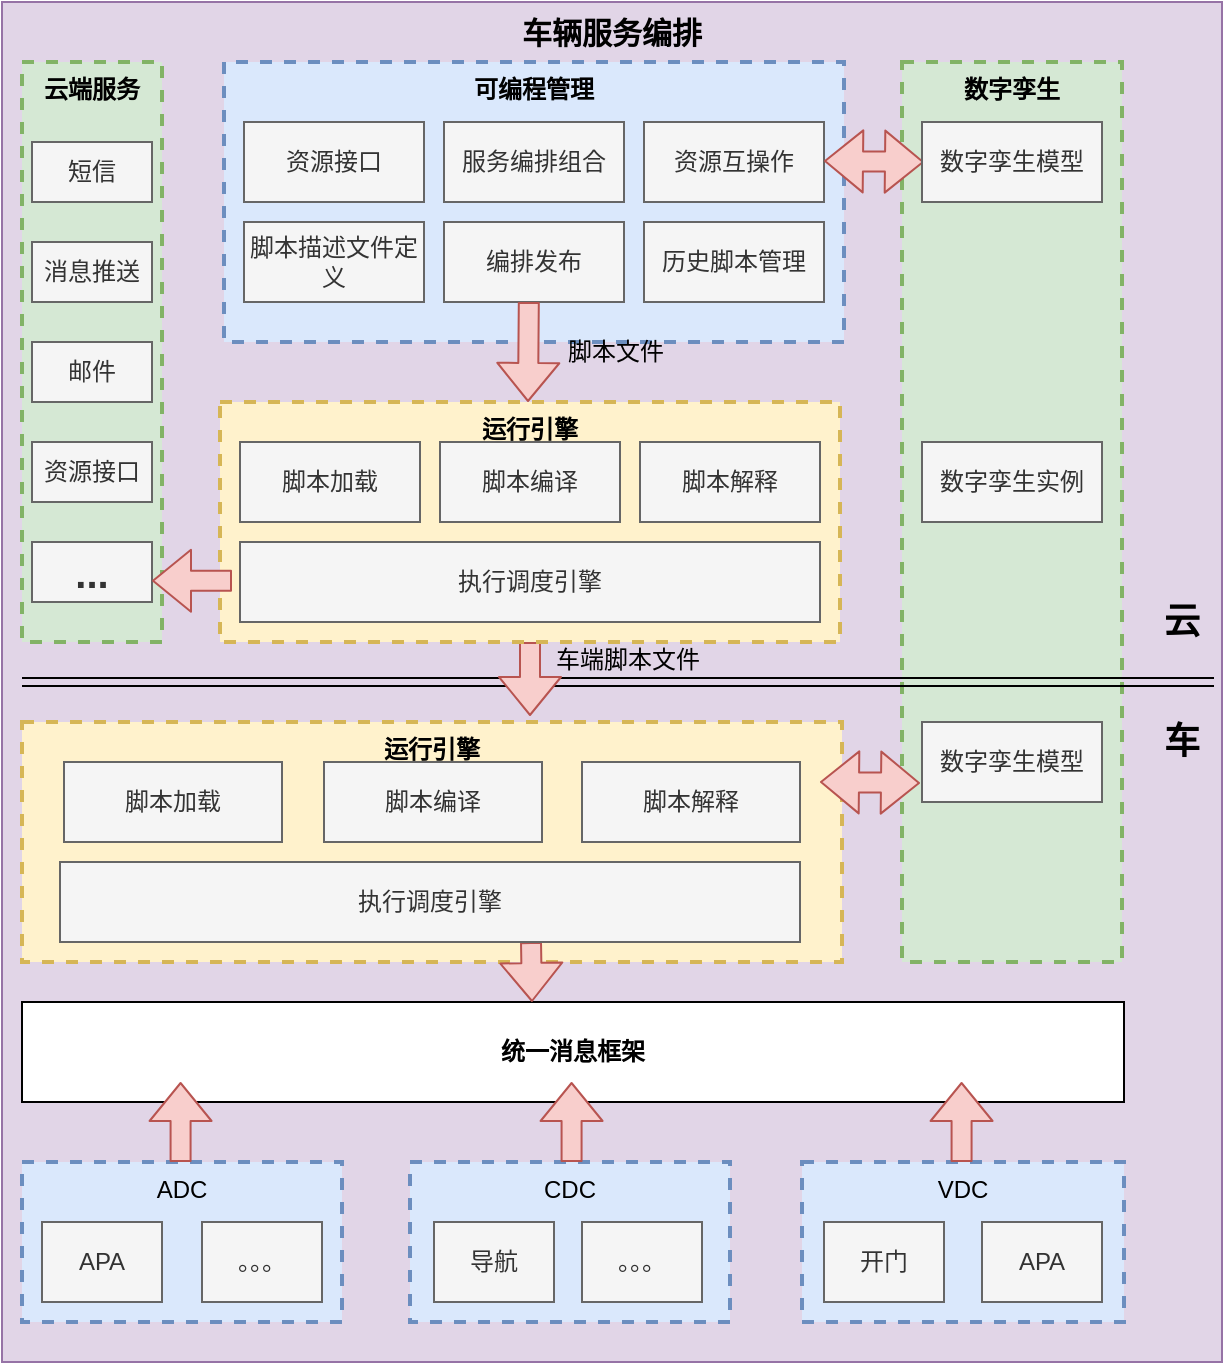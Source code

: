 <mxfile version="14.5.10" type="github" pages="3">
  <diagram id="dWF1RltU0FPNa0JGIlGJ" name="Page-1">
    <mxGraphModel dx="868" dy="450" grid="1" gridSize="10" guides="1" tooltips="1" connect="1" arrows="1" fold="1" page="1" pageScale="1" pageWidth="827" pageHeight="1169" math="0" shadow="0">
      <root>
        <mxCell id="0" />
        <mxCell id="1" parent="0" />
        <mxCell id="rUF3icINlRobSh4Pn1Ff-1" value="&lt;b&gt;&lt;font style=&quot;font-size: 15px&quot;&gt;车辆服务编排&lt;/font&gt;&lt;/b&gt;" style="rounded=0;whiteSpace=wrap;html=1;fillColor=#e1d5e7;strokeColor=#9673a6;verticalAlign=top;" parent="1" vertex="1">
          <mxGeometry x="130" y="260" width="610" height="680" as="geometry" />
        </mxCell>
        <mxCell id="rUF3icINlRobSh4Pn1Ff-2" value="&lt;b&gt;可编程管理&lt;/b&gt;" style="rounded=0;whiteSpace=wrap;html=1;fillColor=#dae8fc;strokeColor=#6c8ebf;horizontal=1;direction=west;verticalAlign=top;dashed=1;perimeterSpacing=0;strokeWidth=2;" parent="1" vertex="1">
          <mxGeometry x="241" y="290" width="310" height="140" as="geometry" />
        </mxCell>
        <mxCell id="rUF3icINlRobSh4Pn1Ff-3" value="资源接口" style="rounded=0;whiteSpace=wrap;html=1;fillColor=#f5f5f5;strokeColor=#666666;fontColor=#333333;" parent="1" vertex="1">
          <mxGeometry x="251" y="320" width="90" height="40" as="geometry" />
        </mxCell>
        <mxCell id="rUF3icINlRobSh4Pn1Ff-4" value="服务编排组合" style="rounded=0;whiteSpace=wrap;html=1;fillColor=#f5f5f5;strokeColor=#666666;fontColor=#333333;" parent="1" vertex="1">
          <mxGeometry x="351" y="320" width="90" height="40" as="geometry" />
        </mxCell>
        <mxCell id="rUF3icINlRobSh4Pn1Ff-5" value="资源互操作" style="rounded=0;whiteSpace=wrap;html=1;fillColor=#f5f5f5;strokeColor=#666666;fontColor=#333333;" parent="1" vertex="1">
          <mxGeometry x="451" y="320" width="90" height="40" as="geometry" />
        </mxCell>
        <mxCell id="rUF3icINlRobSh4Pn1Ff-6" value="脚本描述文件定义" style="rounded=0;whiteSpace=wrap;html=1;fillColor=#f5f5f5;strokeColor=#666666;fontColor=#333333;" parent="1" vertex="1">
          <mxGeometry x="251" y="370" width="90" height="40" as="geometry" />
        </mxCell>
        <mxCell id="rUF3icINlRobSh4Pn1Ff-7" value="编排发布" style="rounded=0;whiteSpace=wrap;html=1;fillColor=#f5f5f5;strokeColor=#666666;fontColor=#333333;" parent="1" vertex="1">
          <mxGeometry x="351" y="370" width="90" height="40" as="geometry" />
        </mxCell>
        <mxCell id="rUF3icINlRobSh4Pn1Ff-8" value="历史脚本管理" style="rounded=0;whiteSpace=wrap;html=1;fillColor=#f5f5f5;strokeColor=#666666;fontColor=#333333;" parent="1" vertex="1">
          <mxGeometry x="451" y="370" width="90" height="40" as="geometry" />
        </mxCell>
        <mxCell id="rUF3icINlRobSh4Pn1Ff-9" value="&lt;b&gt;数字孪生&lt;/b&gt;" style="rounded=0;whiteSpace=wrap;html=1;fillColor=#d5e8d4;strokeColor=#82b366;verticalAlign=top;dashed=1;strokeWidth=2;" parent="1" vertex="1">
          <mxGeometry x="580" y="290" width="110" height="450" as="geometry" />
        </mxCell>
        <mxCell id="rUF3icINlRobSh4Pn1Ff-10" value="" style="shape=flexArrow;endArrow=classic;startArrow=classic;html=1;fillColor=#f8cecc;strokeColor=#b85450;" parent="1" edge="1">
          <mxGeometry width="50" height="50" relative="1" as="geometry">
            <mxPoint x="541" y="339.5" as="sourcePoint" />
            <mxPoint x="591" y="340" as="targetPoint" />
          </mxGeometry>
        </mxCell>
        <mxCell id="rUF3icINlRobSh4Pn1Ff-11" value="数字孪生模型" style="rounded=0;whiteSpace=wrap;html=1;fillColor=#f5f5f5;strokeColor=#666666;fontColor=#333333;" parent="1" vertex="1">
          <mxGeometry x="590" y="320" width="90" height="40" as="geometry" />
        </mxCell>
        <mxCell id="rUF3icINlRobSh4Pn1Ff-12" value="" style="shape=link;html=1;" parent="1" edge="1">
          <mxGeometry width="100" relative="1" as="geometry">
            <mxPoint x="140" y="600" as="sourcePoint" />
            <mxPoint x="736" y="600" as="targetPoint" />
          </mxGeometry>
        </mxCell>
        <mxCell id="rUF3icINlRobSh4Pn1Ff-13" value="&lt;b&gt;&lt;font style=&quot;font-size: 18px&quot;&gt;云&lt;/font&gt;&lt;/b&gt;" style="text;html=1;strokeColor=none;fillColor=none;align=center;verticalAlign=middle;whiteSpace=wrap;rounded=0;" parent="1" vertex="1">
          <mxGeometry x="700" y="560" width="40" height="20" as="geometry" />
        </mxCell>
        <mxCell id="rUF3icINlRobSh4Pn1Ff-14" value="&lt;b&gt;&lt;font style=&quot;font-size: 18px&quot;&gt;车&lt;/font&gt;&lt;/b&gt;" style="text;html=1;strokeColor=none;fillColor=none;align=center;verticalAlign=middle;whiteSpace=wrap;rounded=0;" parent="1" vertex="1">
          <mxGeometry x="700" y="620" width="40" height="20" as="geometry" />
        </mxCell>
        <mxCell id="rUF3icINlRobSh4Pn1Ff-15" value="数字孪生模型" style="rounded=0;whiteSpace=wrap;html=1;fillColor=#f5f5f5;strokeColor=#666666;fontColor=#333333;" parent="1" vertex="1">
          <mxGeometry x="590" y="620" width="90" height="40" as="geometry" />
        </mxCell>
        <mxCell id="rUF3icINlRobSh4Pn1Ff-16" value="&lt;b&gt;运行引擎&lt;/b&gt;" style="rounded=0;whiteSpace=wrap;html=1;fillColor=#fff2cc;strokeColor=#d6b656;verticalAlign=top;dashed=1;strokeWidth=2;" parent="1" vertex="1">
          <mxGeometry x="140" y="620" width="410" height="120" as="geometry" />
        </mxCell>
        <mxCell id="rUF3icINlRobSh4Pn1Ff-17" value="&lt;b&gt;统一消息框架&lt;/b&gt;" style="rounded=0;whiteSpace=wrap;html=1;" parent="1" vertex="1">
          <mxGeometry x="140" y="760" width="551" height="50" as="geometry" />
        </mxCell>
        <mxCell id="rUF3icINlRobSh4Pn1Ff-18" value="" style="shape=flexArrow;endArrow=classic;html=1;fillColor=#f8cecc;strokeColor=#b85450;exitX=0.5;exitY=1;exitDx=0;exitDy=0;exitPerimeter=0;" parent="1" source="rUF3icINlRobSh4Pn1Ff-23" edge="1">
          <mxGeometry width="50" height="50" relative="1" as="geometry">
            <mxPoint x="393.5" y="557" as="sourcePoint" />
            <mxPoint x="394" y="617" as="targetPoint" />
          </mxGeometry>
        </mxCell>
        <mxCell id="rUF3icINlRobSh4Pn1Ff-19" value="脚本文件" style="text;html=1;strokeColor=none;fillColor=none;align=center;verticalAlign=middle;whiteSpace=wrap;rounded=0;" parent="1" vertex="1">
          <mxGeometry x="400" y="549" width="56" height="20" as="geometry" />
        </mxCell>
        <mxCell id="rUF3icINlRobSh4Pn1Ff-20" value="" style="shape=flexArrow;endArrow=classic;html=1;fillColor=#f8cecc;strokeColor=#b85450;" parent="1" edge="1">
          <mxGeometry width="50" height="50" relative="1" as="geometry">
            <mxPoint x="394.5" y="730" as="sourcePoint" />
            <mxPoint x="395" y="760" as="targetPoint" />
          </mxGeometry>
        </mxCell>
        <mxCell id="rUF3icINlRobSh4Pn1Ff-21" value="脚本加载&lt;span style=&quot;color: rgba(0 , 0 , 0 , 0) ; font-family: monospace ; font-size: 0px&quot;&gt;%3CmxGraphModel%3E%3Croot%3E%3CmxCell%20id%3D%220%22%2F%3E%3CmxCell%20id%3D%221%22%20parent%3D%220%22%2F%3E%3CmxCell%20id%3D%222%22%20value%3D%22%E8%84%9A%E6%9C%AC%E7%BC%96%E8%AF%91%22%20style%3D%22rounded%3D0%3BwhiteSpace%3Dwrap%3Bhtml%3D1%3BfillColor%3D%23f5f5f5%3BstrokeColor%3D%23666666%3BfontColor%3D%23333333%3B%22%20vertex%3D%221%22%20parent%3D%221%22%3E%3CmxGeometry%20x%3D%22250%22%20y%3D%22640%22%20width%3D%2290%22%20height%3D%2240%22%20as%3D%22geometry%22%2F%3E%3C%2FmxCell%3E%3C%2Froot%3E%3C%2FmxGraphModel%3E&lt;/span&gt;" style="rounded=0;whiteSpace=wrap;html=1;fillColor=#f5f5f5;strokeColor=#666666;fontColor=#333333;" parent="1" vertex="1">
          <mxGeometry x="161" y="640" width="109" height="40" as="geometry" />
        </mxCell>
        <mxCell id="rUF3icINlRobSh4Pn1Ff-22" value="执行调度引擎" style="rounded=0;whiteSpace=wrap;html=1;fillColor=#f5f5f5;strokeColor=#666666;fontColor=#333333;" parent="1" vertex="1">
          <mxGeometry x="159" y="690" width="370" height="40" as="geometry" />
        </mxCell>
        <mxCell id="rUF3icINlRobSh4Pn1Ff-23" value="&lt;b&gt;运行引擎&lt;/b&gt;" style="rounded=0;whiteSpace=wrap;html=1;fillColor=#fff2cc;strokeColor=#d6b656;verticalAlign=top;dashed=1;strokeWidth=2;" parent="1" vertex="1">
          <mxGeometry x="239" y="460" width="310" height="120" as="geometry" />
        </mxCell>
        <mxCell id="rUF3icINlRobSh4Pn1Ff-24" value="脚本加载&lt;span style=&quot;color: rgba(0 , 0 , 0 , 0) ; font-family: monospace ; font-size: 0px&quot;&gt;%3CmxGraphModel%3E%3Croot%3E%3CmxCell%20id%3D%220%22%2F%3E%3CmxCell%20id%3D%221%22%20parent%3D%220%22%2F%3E%3CmxCell%20id%3D%222%22%20value%3D%22%E8%84%9A%E6%9C%AC%E7%BC%96%E8%AF%91%22%20style%3D%22rounded%3D0%3BwhiteSpace%3Dwrap%3Bhtml%3D1%3BfillColor%3D%23f5f5f5%3BstrokeColor%3D%23666666%3BfontColor%3D%23333333%3B%22%20vertex%3D%221%22%20parent%3D%221%22%3E%3CmxGeometry%20x%3D%22250%22%20y%3D%22640%22%20width%3D%2290%22%20height%3D%2240%22%20as%3D%22geometry%22%2F%3E%3C%2FmxCell%3E%3C%2Froot%3E%3C%2FmxGraphModel%3E&lt;/span&gt;" style="rounded=0;whiteSpace=wrap;html=1;fillColor=#f5f5f5;strokeColor=#666666;fontColor=#333333;" parent="1" vertex="1">
          <mxGeometry x="249" y="480" width="90" height="40" as="geometry" />
        </mxCell>
        <mxCell id="rUF3icINlRobSh4Pn1Ff-25" value="脚本编译&lt;span style=&quot;color: rgba(0 , 0 , 0 , 0) ; font-family: monospace ; font-size: 0px&quot;&gt;%3CmxGraphModel%3E%3Croot%3E%3CmxCell%20id%3D%220%22%2F%3E%3CmxCell%20id%3D%221%22%20parent%3D%220%22%2F%3E%3CmxCell%20id%3D%222%22%20value%3D%22%E8%84%9A%E6%9C%AC%E7%BC%96%E8%AF%91%22%20style%3D%22rounded%3D0%3BwhiteSpace%3Dwrap%3Bhtml%3D1%3BfillColor%3D%23f5f5f5%3BstrokeColor%3D%23666666%3BfontColor%3D%23333333%3B%22%20vertex%3D%221%22%20parent%3D%221%22%3E%3CmxGeometry%20x%3D%22250%22%20y%3D%22640%22%20width%3D%2290%22%20height%3D%2240%22%20as%3D%22geometry%22%2F%3E%3C%2FmxCell%3E%3C%2Froot%3E%3C%2FmxGraphMode&lt;/span&gt;" style="rounded=0;whiteSpace=wrap;html=1;fillColor=#f5f5f5;strokeColor=#666666;fontColor=#333333;" parent="1" vertex="1">
          <mxGeometry x="349" y="480" width="90" height="40" as="geometry" />
        </mxCell>
        <mxCell id="rUF3icINlRobSh4Pn1Ff-26" value="脚本解释&lt;span style=&quot;color: rgba(0 , 0 , 0 , 0) ; font-family: monospace ; font-size: 0px&quot;&gt;%3CmxGraphModel%3E%3Croot%3E%3CmxCell%20id%3D%220%22%2F%3E%3CmxCell%20id%3D%221%22%20parent%3D%220%22%2F%3E%3CmxCell%20id%3D%222%22%20value%3D%22%E8%84%9A%E6%9C%AC%E7%BC%96%E8%AF%91%22%20style%3D%22rounded%3D0%3BwhiteSpace%3Dwrap%3Bhtml%3D1%3BfillColor%3D%23f5f5f5%3BstrokeColor%3D%23666666%3BfontColor%3D%23333333%3B%22%20vertex%3D%221%22%20parent%3D%221%22%3E%3CmxGeometry%20x%3D%22250%22%20y%3D%22640%22%20width%3D%2290%22%20height%3D%2240%22%20as%3D%22geometry%22%2F%3E%3C%2FmxCell%3E%3C%2Froot%3E%3C%2FmxGraphMode&lt;/span&gt;" style="rounded=0;whiteSpace=wrap;html=1;fillColor=#f5f5f5;strokeColor=#666666;fontColor=#333333;" parent="1" vertex="1">
          <mxGeometry x="449" y="480" width="90" height="40" as="geometry" />
        </mxCell>
        <mxCell id="rUF3icINlRobSh4Pn1Ff-27" value="执行调度引擎" style="rounded=0;whiteSpace=wrap;html=1;fillColor=#f5f5f5;strokeColor=#666666;fontColor=#333333;" parent="1" vertex="1">
          <mxGeometry x="249" y="530" width="290" height="40" as="geometry" />
        </mxCell>
        <mxCell id="rUF3icINlRobSh4Pn1Ff-28" value="数字孪生实例" style="rounded=0;whiteSpace=wrap;html=1;fillColor=#f5f5f5;strokeColor=#666666;fontColor=#333333;" parent="1" vertex="1">
          <mxGeometry x="590" y="480" width="90" height="40" as="geometry" />
        </mxCell>
        <mxCell id="rUF3icINlRobSh4Pn1Ff-29" value="&lt;b&gt;云端服务&lt;/b&gt;" style="rounded=0;whiteSpace=wrap;html=1;fillColor=#d5e8d4;strokeColor=#82b366;verticalAlign=top;dashed=1;strokeWidth=2;" parent="1" vertex="1">
          <mxGeometry x="140" y="290" width="70" height="290" as="geometry" />
        </mxCell>
        <mxCell id="rUF3icINlRobSh4Pn1Ff-30" value="脚本编译&lt;span style=&quot;color: rgba(0 , 0 , 0 , 0) ; font-family: monospace ; font-size: 0px&quot;&gt;%3CmxGraphModel%3E%3Croot%3E%3CmxCell%20id%3D%220%22%2F%3E%3CmxCell%20id%3D%221%22%20parent%3D%220%22%2F%3E%3CmxCell%20id%3D%222%22%20value%3D%22%E8%84%9A%E6%9C%AC%E7%BC%96%E8%AF%91%22%20style%3D%22rounded%3D0%3BwhiteSpace%3Dwrap%3Bhtml%3D1%3BfillColor%3D%23f5f5f5%3BstrokeColor%3D%23666666%3BfontColor%3D%23333333%3B%22%20vertex%3D%221%22%20parent%3D%221%22%3E%3CmxGeometry%20x%3D%22250%22%20y%3D%22640%22%20width%3D%2290%22%20height%3D%2240%22%20as%3D%22geometry%22%2F%3E%3C%2FmxCell%3E%3C%2Froot%3E%3C%2FmxGraphModel%3E&lt;/span&gt;" style="rounded=0;whiteSpace=wrap;html=1;fillColor=#f5f5f5;strokeColor=#666666;fontColor=#333333;" parent="1" vertex="1">
          <mxGeometry x="291" y="640" width="109" height="40" as="geometry" />
        </mxCell>
        <mxCell id="rUF3icINlRobSh4Pn1Ff-31" value="脚本解释&lt;span style=&quot;color: rgba(0 , 0 , 0 , 0) ; font-family: monospace ; font-size: 0px&quot;&gt;%3CmxGraphModel%3E%3Croot%3E%3CmxCell%20id%3D%220%22%2F%3E%3CmxCell%20id%3D%221%22%20parent%3D%220%22%2F%3E%3CmxCell%20id%3D%222%22%20value%3D%22%E8%84%9A%E6%9C%AC%E7%BC%96%E8%AF%91%22%20style%3D%22rounded%3D0%3BwhiteSpace%3Dwrap%3Bhtml%3D1%3BfillColor%3D%23f5f5f5%3BstrokeColor%3D%23666666%3BfontColor%3D%23333333%3B%22%20vertex%3D%221%22%20parent%3D%221%22%3E%3CmxGeometry%20x%3D%22250%22%20y%3D%22640%22%20width%3D%2290%22%20height%3D%2240%22%20as%3D%22geometry%22%2F%3E%3C%2FmxCell%3E%3C%2Froot%3E%3C%2FmxGraphModel%3E&lt;/span&gt;" style="rounded=0;whiteSpace=wrap;html=1;fillColor=#f5f5f5;strokeColor=#666666;fontColor=#333333;" parent="1" vertex="1">
          <mxGeometry x="420" y="640" width="109" height="40" as="geometry" />
        </mxCell>
        <mxCell id="rUF3icINlRobSh4Pn1Ff-32" value="短信" style="rounded=0;whiteSpace=wrap;html=1;fillColor=#f5f5f5;strokeColor=#666666;fontColor=#333333;" parent="1" vertex="1">
          <mxGeometry x="145" y="330" width="60" height="30" as="geometry" />
        </mxCell>
        <mxCell id="rUF3icINlRobSh4Pn1Ff-33" value="消息推送" style="rounded=0;whiteSpace=wrap;html=1;fillColor=#f5f5f5;strokeColor=#666666;fontColor=#333333;" parent="1" vertex="1">
          <mxGeometry x="145" y="380" width="60" height="30" as="geometry" />
        </mxCell>
        <mxCell id="rUF3icINlRobSh4Pn1Ff-34" value="邮件" style="rounded=0;whiteSpace=wrap;html=1;fillColor=#f5f5f5;strokeColor=#666666;fontColor=#333333;" parent="1" vertex="1">
          <mxGeometry x="145" y="430" width="60" height="30" as="geometry" />
        </mxCell>
        <mxCell id="rUF3icINlRobSh4Pn1Ff-35" value="资源接口" style="rounded=0;whiteSpace=wrap;html=1;fillColor=#f5f5f5;strokeColor=#666666;fontColor=#333333;" parent="1" vertex="1">
          <mxGeometry x="145" y="480" width="60" height="30" as="geometry" />
        </mxCell>
        <mxCell id="rUF3icINlRobSh4Pn1Ff-36" value="&lt;b&gt;&lt;font style=&quot;font-size: 20px&quot;&gt;...&lt;/font&gt;&lt;/b&gt;" style="rounded=0;whiteSpace=wrap;html=1;fillColor=#f5f5f5;strokeColor=#666666;fontColor=#333333;" parent="1" vertex="1">
          <mxGeometry x="145" y="530" width="60" height="30" as="geometry" />
        </mxCell>
        <mxCell id="rUF3icINlRobSh4Pn1Ff-37" value="" style="shape=flexArrow;endArrow=classic;html=1;fillColor=#f8cecc;strokeColor=#b85450;" parent="1" edge="1">
          <mxGeometry width="50" height="50" relative="1" as="geometry">
            <mxPoint x="245" y="549.41" as="sourcePoint" />
            <mxPoint x="205" y="549.41" as="targetPoint" />
          </mxGeometry>
        </mxCell>
        <mxCell id="rUF3icINlRobSh4Pn1Ff-38" value="" style="shape=flexArrow;endArrow=classic;html=1;fillColor=#f8cecc;strokeColor=#b85450;" parent="1" edge="1">
          <mxGeometry width="50" height="50" relative="1" as="geometry">
            <mxPoint x="393.41" y="410" as="sourcePoint" />
            <mxPoint x="393" y="460" as="targetPoint" />
          </mxGeometry>
        </mxCell>
        <mxCell id="rUF3icINlRobSh4Pn1Ff-39" value="脚本文件" style="text;html=1;strokeColor=none;fillColor=none;align=center;verticalAlign=middle;whiteSpace=wrap;rounded=0;dashed=1;" parent="1" vertex="1">
          <mxGeometry x="410" y="425" width="54" height="20" as="geometry" />
        </mxCell>
        <mxCell id="rUF3icINlRobSh4Pn1Ff-40" value="车端脚本文件" style="text;html=1;strokeColor=none;fillColor=none;align=center;verticalAlign=middle;whiteSpace=wrap;rounded=0;dashed=1;" parent="1" vertex="1">
          <mxGeometry x="406" y="579" width="74" height="20" as="geometry" />
        </mxCell>
        <mxCell id="rUF3icINlRobSh4Pn1Ff-41" value="" style="shape=flexArrow;endArrow=classic;startArrow=classic;html=1;fillColor=#f8cecc;strokeColor=#b85450;" parent="1" edge="1">
          <mxGeometry width="50" height="50" relative="1" as="geometry">
            <mxPoint x="539.0" y="650.0" as="sourcePoint" />
            <mxPoint x="589.0" y="650.5" as="targetPoint" />
          </mxGeometry>
        </mxCell>
        <mxCell id="rUF3icINlRobSh4Pn1Ff-42" value="ADC" style="rounded=0;whiteSpace=wrap;html=1;dashed=1;strokeWidth=2;verticalAlign=top;fillColor=#dae8fc;strokeColor=#6c8ebf;" parent="1" vertex="1">
          <mxGeometry x="140" y="840" width="160" height="80" as="geometry" />
        </mxCell>
        <mxCell id="rUF3icINlRobSh4Pn1Ff-43" value="CDC" style="rounded=0;whiteSpace=wrap;html=1;dashed=1;strokeWidth=2;verticalAlign=top;fillColor=#dae8fc;strokeColor=#6c8ebf;" parent="1" vertex="1">
          <mxGeometry x="334" y="840" width="160" height="80" as="geometry" />
        </mxCell>
        <mxCell id="rUF3icINlRobSh4Pn1Ff-44" value="VDC" style="rounded=0;whiteSpace=wrap;html=1;dashed=1;strokeWidth=2;verticalAlign=top;fillColor=#dae8fc;strokeColor=#6c8ebf;" parent="1" vertex="1">
          <mxGeometry x="530" y="840" width="161" height="80" as="geometry" />
        </mxCell>
        <mxCell id="rUF3icINlRobSh4Pn1Ff-45" value="APA" style="rounded=0;whiteSpace=wrap;html=1;fillColor=#f5f5f5;strokeColor=#666666;fontColor=#333333;" parent="1" vertex="1">
          <mxGeometry x="150" y="870" width="60" height="40" as="geometry" />
        </mxCell>
        <mxCell id="rUF3icINlRobSh4Pn1Ff-46" value="。。。" style="rounded=0;whiteSpace=wrap;html=1;fillColor=#f5f5f5;strokeColor=#666666;fontColor=#333333;" parent="1" vertex="1">
          <mxGeometry x="230" y="870" width="60" height="40" as="geometry" />
        </mxCell>
        <mxCell id="rUF3icINlRobSh4Pn1Ff-47" value="导航" style="rounded=0;whiteSpace=wrap;html=1;fillColor=#f5f5f5;strokeColor=#666666;fontColor=#333333;" parent="1" vertex="1">
          <mxGeometry x="346" y="870" width="60" height="40" as="geometry" />
        </mxCell>
        <mxCell id="rUF3icINlRobSh4Pn1Ff-48" value="。。。" style="rounded=0;whiteSpace=wrap;html=1;fillColor=#f5f5f5;strokeColor=#666666;fontColor=#333333;" parent="1" vertex="1">
          <mxGeometry x="420" y="870" width="60" height="40" as="geometry" />
        </mxCell>
        <mxCell id="rUF3icINlRobSh4Pn1Ff-49" value="开门" style="rounded=0;whiteSpace=wrap;html=1;fillColor=#f5f5f5;strokeColor=#666666;fontColor=#333333;" parent="1" vertex="1">
          <mxGeometry x="541" y="870" width="60" height="40" as="geometry" />
        </mxCell>
        <mxCell id="rUF3icINlRobSh4Pn1Ff-50" value="APA" style="rounded=0;whiteSpace=wrap;html=1;fillColor=#f5f5f5;strokeColor=#666666;fontColor=#333333;" parent="1" vertex="1">
          <mxGeometry x="620" y="870" width="60" height="40" as="geometry" />
        </mxCell>
        <mxCell id="rUF3icINlRobSh4Pn1Ff-51" value="" style="shape=flexArrow;endArrow=classic;html=1;fillColor=#f8cecc;strokeColor=#b85450;" parent="1" edge="1">
          <mxGeometry width="50" height="50" relative="1" as="geometry">
            <mxPoint x="219.29" y="840" as="sourcePoint" />
            <mxPoint x="219.29" y="800" as="targetPoint" />
          </mxGeometry>
        </mxCell>
        <mxCell id="rUF3icINlRobSh4Pn1Ff-52" value="" style="shape=flexArrow;endArrow=classic;html=1;fillColor=#f8cecc;strokeColor=#b85450;" parent="1" edge="1">
          <mxGeometry width="50" height="50" relative="1" as="geometry">
            <mxPoint x="414.79" y="840" as="sourcePoint" />
            <mxPoint x="414.79" y="800" as="targetPoint" />
          </mxGeometry>
        </mxCell>
        <mxCell id="rUF3icINlRobSh4Pn1Ff-53" value="" style="shape=flexArrow;endArrow=classic;html=1;fillColor=#f8cecc;strokeColor=#b85450;" parent="1" edge="1">
          <mxGeometry width="50" height="50" relative="1" as="geometry">
            <mxPoint x="609.79" y="840" as="sourcePoint" />
            <mxPoint x="609.79" y="800" as="targetPoint" />
          </mxGeometry>
        </mxCell>
      </root>
    </mxGraphModel>
  </diagram>
  <diagram id="5_wgysib-xcQwIWfZKgP" name="第 2 页">
    <mxGraphModel dx="868" dy="1619" grid="1" gridSize="10" guides="1" tooltips="1" connect="1" arrows="1" fold="1" page="1" pageScale="1" pageWidth="827" pageHeight="1169" math="0" shadow="0">
      <root>
        <mxCell id="dNzfgaAq32NQelumYsmY-0" />
        <mxCell id="dNzfgaAq32NQelumYsmY-1" parent="dNzfgaAq32NQelumYsmY-0" />
        <mxCell id="dNzfgaAq32NQelumYsmY-120" value="" style="rounded=0;whiteSpace=wrap;html=1;strokeWidth=2;fillColor=none;dashed=1;strokeColor=#80FF00;" parent="dNzfgaAq32NQelumYsmY-1" vertex="1">
          <mxGeometry x="40" y="-90" width="670" height="670" as="geometry" />
        </mxCell>
        <mxCell id="dNzfgaAq32NQelumYsmY-47" value="" style="group" parent="dNzfgaAq32NQelumYsmY-1" vertex="1" connectable="0">
          <mxGeometry x="50" y="-60" width="190" height="630" as="geometry" />
        </mxCell>
        <mxCell id="dNzfgaAq32NQelumYsmY-2" value="" style="rounded=0;whiteSpace=wrap;html=1;fillColor=#dae8fc;strokeColor=#6c8ebf;" parent="dNzfgaAq32NQelumYsmY-47" vertex="1">
          <mxGeometry y="-20" width="190" height="650" as="geometry" />
        </mxCell>
        <mxCell id="dNzfgaAq32NQelumYsmY-3" value="" style="rounded=0;whiteSpace=wrap;html=1;fillColor=#f5f5f5;strokeColor=#666666;fontColor=#333333;" parent="dNzfgaAq32NQelumYsmY-47" vertex="1">
          <mxGeometry x="10" y="560" width="170" height="60" as="geometry" />
        </mxCell>
        <mxCell id="dNzfgaAq32NQelumYsmY-6" value="OS层" style="text;html=1;strokeColor=none;fillColor=none;align=center;verticalAlign=middle;whiteSpace=wrap;rounded=0;" parent="dNzfgaAq32NQelumYsmY-47" vertex="1">
          <mxGeometry x="70" y="560" width="40" height="20" as="geometry" />
        </mxCell>
        <mxCell id="dNzfgaAq32NQelumYsmY-8" value="Windows" style="rounded=1;whiteSpace=wrap;html=1;fillColor=#d5e8d4;strokeColor=#82b366;" parent="dNzfgaAq32NQelumYsmY-47" vertex="1">
          <mxGeometry x="70" y="585" width="50" height="25" as="geometry" />
        </mxCell>
        <mxCell id="dNzfgaAq32NQelumYsmY-9" value="RTOS" style="rounded=1;whiteSpace=wrap;html=1;fillColor=#d5e8d4;strokeColor=#82b366;" parent="dNzfgaAq32NQelumYsmY-47" vertex="1">
          <mxGeometry x="125" y="585" width="50" height="25" as="geometry" />
        </mxCell>
        <mxCell id="dNzfgaAq32NQelumYsmY-10" value="File" style="rounded=0;whiteSpace=wrap;html=1;fillColor=#fff2cc;strokeColor=#d6b656;" parent="dNzfgaAq32NQelumYsmY-47" vertex="1">
          <mxGeometry x="10" y="520" width="170" height="30" as="geometry" />
        </mxCell>
        <mxCell id="dNzfgaAq32NQelumYsmY-11" value="Linux" style="rounded=1;whiteSpace=wrap;html=1;fillColor=#d5e8d4;strokeColor=#82b366;" parent="dNzfgaAq32NQelumYsmY-47" vertex="1">
          <mxGeometry x="15" y="585" width="50" height="25" as="geometry" />
        </mxCell>
        <mxCell id="dNzfgaAq32NQelumYsmY-20" value="" style="group" parent="dNzfgaAq32NQelumYsmY-47" vertex="1" connectable="0">
          <mxGeometry x="10" y="390" width="170" height="100" as="geometry" />
        </mxCell>
        <mxCell id="dNzfgaAq32NQelumYsmY-21" value="" style="group" parent="dNzfgaAq32NQelumYsmY-20" vertex="1" connectable="0">
          <mxGeometry width="170" height="100" as="geometry" />
        </mxCell>
        <mxCell id="dNzfgaAq32NQelumYsmY-22" value="" style="group" parent="dNzfgaAq32NQelumYsmY-21" vertex="1" connectable="0">
          <mxGeometry y="-1" width="170" height="101" as="geometry" />
        </mxCell>
        <mxCell id="dNzfgaAq32NQelumYsmY-14" value="" style="rounded=0;whiteSpace=wrap;html=1;fillColor=#fff2cc;strokeColor=#d6b656;" parent="dNzfgaAq32NQelumYsmY-22" vertex="1">
          <mxGeometry y="1" width="170" height="70" as="geometry" />
        </mxCell>
        <mxCell id="dNzfgaAq32NQelumYsmY-16" value="传输" style="rounded=0;whiteSpace=wrap;html=1;fillColor=#fff2cc;strokeColor=#d6b656;" parent="dNzfgaAq32NQelumYsmY-22" vertex="1">
          <mxGeometry y="71" width="85" height="30" as="geometry" />
        </mxCell>
        <mxCell id="dNzfgaAq32NQelumYsmY-17" value="发现" style="rounded=0;whiteSpace=wrap;html=1;fillColor=#fff2cc;strokeColor=#d6b656;" parent="dNzfgaAq32NQelumYsmY-22" vertex="1">
          <mxGeometry x="85" y="71" width="85" height="30" as="geometry" />
        </mxCell>
        <mxCell id="dNzfgaAq32NQelumYsmY-18" value="QoS" style="rounded=0;whiteSpace=wrap;html=1;fillColor=#fff2cc;strokeColor=#d6b656;" parent="dNzfgaAq32NQelumYsmY-22" vertex="1">
          <mxGeometry y="31" width="60" height="40" as="geometry" />
        </mxCell>
        <mxCell id="dNzfgaAq32NQelumYsmY-19" value="Data-Center Publish-Subscribe" style="text;html=1;strokeColor=none;fillColor=none;align=center;verticalAlign=middle;whiteSpace=wrap;rounded=0;dashed=1;" parent="dNzfgaAq32NQelumYsmY-22" vertex="1">
          <mxGeometry y="1" width="170" height="20" as="geometry" />
        </mxCell>
        <mxCell id="dNzfgaAq32NQelumYsmY-24" value="" style="rounded=0;whiteSpace=wrap;html=1;fillColor=#e1d5e7;strokeColor=#9673a6;" parent="dNzfgaAq32NQelumYsmY-47" vertex="1">
          <mxGeometry x="10" y="230" width="170" height="140" as="geometry" />
        </mxCell>
        <mxCell id="dNzfgaAq32NQelumYsmY-25" value="ROS2" style="text;html=1;strokeColor=none;fillColor=none;align=center;verticalAlign=middle;whiteSpace=wrap;rounded=0;dashed=1;" parent="dNzfgaAq32NQelumYsmY-47" vertex="1">
          <mxGeometry x="75" y="230" width="40" height="20" as="geometry" />
        </mxCell>
        <mxCell id="dNzfgaAq32NQelumYsmY-26" value="Client Library" style="rounded=0;whiteSpace=wrap;html=1;dashed=1;strokeColor=#82B366;strokeWidth=2;fillColor=none;" parent="dNzfgaAq32NQelumYsmY-47" vertex="1">
          <mxGeometry x="20" y="250" width="150" height="30" as="geometry" />
        </mxCell>
        <mxCell id="dNzfgaAq32NQelumYsmY-27" value="抽象DDS层" style="rounded=0;whiteSpace=wrap;html=1;dashed=1;strokeColor=#82B366;strokeWidth=2;fillColor=none;" parent="dNzfgaAq32NQelumYsmY-47" vertex="1">
          <mxGeometry x="20" y="290" width="150" height="30" as="geometry" />
        </mxCell>
        <mxCell id="dNzfgaAq32NQelumYsmY-28" value="Intra-process API" style="rounded=0;whiteSpace=wrap;html=1;dashed=1;strokeColor=#82B366;strokeWidth=2;fillColor=none;" parent="dNzfgaAq32NQelumYsmY-47" vertex="1">
          <mxGeometry x="20" y="330" width="150" height="30" as="geometry" />
        </mxCell>
        <mxCell id="dNzfgaAq32NQelumYsmY-29" value="" style="rounded=0;whiteSpace=wrap;html=1;strokeColor=#82b366;strokeWidth=1;fillColor=#d5e8d4;" parent="dNzfgaAq32NQelumYsmY-47" vertex="1">
          <mxGeometry x="10" y="110" width="170" height="110" as="geometry" />
        </mxCell>
        <mxCell id="dNzfgaAq32NQelumYsmY-30" value="数据采集服务" style="rounded=0;whiteSpace=wrap;html=1;strokeWidth=1;fillColor=#f8cecc;strokeColor=#b85450;" parent="dNzfgaAq32NQelumYsmY-47" vertex="1">
          <mxGeometry x="20" y="140" width="40" height="30" as="geometry" />
        </mxCell>
        <mxCell id="dNzfgaAq32NQelumYsmY-31" value="目标识别服务" style="rounded=0;whiteSpace=wrap;html=1;strokeWidth=1;fillColor=none;strokeColor=#66B2FF;" parent="dNzfgaAq32NQelumYsmY-47" vertex="1">
          <mxGeometry x="75" y="140" width="40" height="30" as="geometry" />
        </mxCell>
        <mxCell id="dNzfgaAq32NQelumYsmY-32" value="全局规划服务" style="rounded=0;whiteSpace=wrap;html=1;strokeWidth=1;fillColor=none;strokeColor=#66B2FF;" parent="dNzfgaAq32NQelumYsmY-47" vertex="1">
          <mxGeometry x="130" y="140" width="40" height="30" as="geometry" />
        </mxCell>
        <mxCell id="dNzfgaAq32NQelumYsmY-33" value="摄像头服务" style="rounded=0;whiteSpace=wrap;html=1;strokeWidth=1;fillColor=none;strokeColor=#66B2FF;" parent="dNzfgaAq32NQelumYsmY-47" vertex="1">
          <mxGeometry x="20" y="180" width="40" height="30" as="geometry" />
        </mxCell>
        <mxCell id="dNzfgaAq32NQelumYsmY-34" value="雷达服务" style="rounded=0;whiteSpace=wrap;html=1;strokeWidth=1;fillColor=none;strokeColor=#66B2FF;" parent="dNzfgaAq32NQelumYsmY-47" vertex="1">
          <mxGeometry x="75" y="180" width="40" height="30" as="geometry" />
        </mxCell>
        <mxCell id="dNzfgaAq32NQelumYsmY-35" value="高精地图服务" style="rounded=0;whiteSpace=wrap;html=1;strokeWidth=1;fillColor=none;strokeColor=#66B2FF;" parent="dNzfgaAq32NQelumYsmY-47" vertex="1">
          <mxGeometry x="130" y="180" width="40" height="30" as="geometry" />
        </mxCell>
        <mxCell id="dNzfgaAq32NQelumYsmY-36" value="服务层" style="text;html=1;strokeColor=none;fillColor=none;align=center;verticalAlign=middle;whiteSpace=wrap;rounded=0;" parent="dNzfgaAq32NQelumYsmY-47" vertex="1">
          <mxGeometry x="75" y="110" width="40" height="20" as="geometry" />
        </mxCell>
        <mxCell id="dNzfgaAq32NQelumYsmY-38" value="" style="rounded=0;whiteSpace=wrap;html=1;strokeColor=#66B2FF;strokeWidth=1;fillColor=none;" parent="dNzfgaAq32NQelumYsmY-47" vertex="1">
          <mxGeometry x="20" y="70" width="40" height="30" as="geometry" />
        </mxCell>
        <mxCell id="dNzfgaAq32NQelumYsmY-39" value="" style="rounded=0;whiteSpace=wrap;html=1;strokeColor=#66B2FF;strokeWidth=1;fillColor=none;" parent="dNzfgaAq32NQelumYsmY-47" vertex="1">
          <mxGeometry x="75" y="70" width="40" height="30" as="geometry" />
        </mxCell>
        <mxCell id="dNzfgaAq32NQelumYsmY-40" value="" style="rounded=0;whiteSpace=wrap;html=1;strokeColor=#66B2FF;strokeWidth=1;fillColor=none;" parent="dNzfgaAq32NQelumYsmY-47" vertex="1">
          <mxGeometry x="130" y="70" width="40" height="30" as="geometry" />
        </mxCell>
        <mxCell id="dNzfgaAq32NQelumYsmY-41" value="APA应用" style="rounded=0;whiteSpace=wrap;html=1;strokeColor=#66B2FF;strokeWidth=1;fillColor=none;" parent="dNzfgaAq32NQelumYsmY-47" vertex="1">
          <mxGeometry x="10" y="10" width="50" height="30" as="geometry" />
        </mxCell>
        <mxCell id="dNzfgaAq32NQelumYsmY-42" value="TJP应用" style="rounded=0;whiteSpace=wrap;html=1;strokeColor=#66B2FF;strokeWidth=1;fillColor=none;" parent="dNzfgaAq32NQelumYsmY-47" vertex="1">
          <mxGeometry x="70" y="10" width="50" height="30" as="geometry" />
        </mxCell>
        <mxCell id="dNzfgaAq32NQelumYsmY-43" value="AVP应用" style="rounded=0;whiteSpace=wrap;html=1;strokeColor=#66B2FF;strokeWidth=1;fillColor=none;" parent="dNzfgaAq32NQelumYsmY-47" vertex="1">
          <mxGeometry x="130" y="10" width="50" height="30" as="geometry" />
        </mxCell>
        <mxCell id="dNzfgaAq32NQelumYsmY-46" value="" style="endArrow=none;html=1;strokeColor=#FF3333;strokeWidth=2;entryX=0;entryY=1;entryDx=0;entryDy=0;" parent="dNzfgaAq32NQelumYsmY-47" target="dNzfgaAq32NQelumYsmY-17" edge="1">
          <mxGeometry width="50" height="50" relative="1" as="geometry">
            <mxPoint x="95" y="510" as="sourcePoint" />
            <mxPoint x="380" y="310" as="targetPoint" />
          </mxGeometry>
        </mxCell>
        <mxCell id="dNzfgaAq32NQelumYsmY-121" value="ADC" style="text;html=1;strokeColor=none;fillColor=none;align=center;verticalAlign=middle;whiteSpace=wrap;rounded=0;dashed=1;" parent="dNzfgaAq32NQelumYsmY-47" vertex="1">
          <mxGeometry x="75" y="-20" width="40" height="20" as="geometry" />
        </mxCell>
        <mxCell id="dNzfgaAq32NQelumYsmY-48" value="" style="group;fillColor=#fff2cc;strokeColor=#d6b656;" parent="dNzfgaAq32NQelumYsmY-1" vertex="1" connectable="0">
          <mxGeometry x="280" y="-60" width="190" height="630" as="geometry" />
        </mxCell>
        <mxCell id="dNzfgaAq32NQelumYsmY-49" value="" style="rounded=0;whiteSpace=wrap;html=1;fillColor=#dae8fc;strokeColor=#6c8ebf;" parent="dNzfgaAq32NQelumYsmY-48" vertex="1">
          <mxGeometry y="-20" width="190" height="650" as="geometry" />
        </mxCell>
        <mxCell id="dNzfgaAq32NQelumYsmY-50" value="" style="rounded=0;whiteSpace=wrap;html=1;fillColor=#f5f5f5;strokeColor=#666666;fontColor=#333333;" parent="dNzfgaAq32NQelumYsmY-48" vertex="1">
          <mxGeometry x="10" y="560" width="170" height="60" as="geometry" />
        </mxCell>
        <mxCell id="dNzfgaAq32NQelumYsmY-51" value="OS层" style="text;html=1;strokeColor=none;fillColor=none;align=center;verticalAlign=middle;whiteSpace=wrap;rounded=0;" parent="dNzfgaAq32NQelumYsmY-48" vertex="1">
          <mxGeometry x="70" y="560" width="40" height="20" as="geometry" />
        </mxCell>
        <mxCell id="dNzfgaAq32NQelumYsmY-52" value="Windows" style="rounded=1;whiteSpace=wrap;html=1;fillColor=#d5e8d4;strokeColor=#82b366;" parent="dNzfgaAq32NQelumYsmY-48" vertex="1">
          <mxGeometry x="70" y="585" width="50" height="25" as="geometry" />
        </mxCell>
        <mxCell id="dNzfgaAq32NQelumYsmY-53" value="RTOS" style="rounded=1;whiteSpace=wrap;html=1;fillColor=#d5e8d4;strokeColor=#82b366;" parent="dNzfgaAq32NQelumYsmY-48" vertex="1">
          <mxGeometry x="125" y="585" width="50" height="25" as="geometry" />
        </mxCell>
        <mxCell id="dNzfgaAq32NQelumYsmY-54" value="File" style="rounded=0;whiteSpace=wrap;html=1;fillColor=#fff2cc;strokeColor=#d6b656;" parent="dNzfgaAq32NQelumYsmY-48" vertex="1">
          <mxGeometry x="10" y="520" width="170" height="30" as="geometry" />
        </mxCell>
        <mxCell id="dNzfgaAq32NQelumYsmY-55" value="Linux" style="rounded=1;whiteSpace=wrap;html=1;fillColor=#d5e8d4;strokeColor=#82b366;" parent="dNzfgaAq32NQelumYsmY-48" vertex="1">
          <mxGeometry x="15" y="585" width="50" height="25" as="geometry" />
        </mxCell>
        <mxCell id="dNzfgaAq32NQelumYsmY-56" value="" style="group" parent="dNzfgaAq32NQelumYsmY-48" vertex="1" connectable="0">
          <mxGeometry x="10" y="390" width="170" height="100" as="geometry" />
        </mxCell>
        <mxCell id="dNzfgaAq32NQelumYsmY-57" value="" style="group" parent="dNzfgaAq32NQelumYsmY-56" vertex="1" connectable="0">
          <mxGeometry width="170" height="100" as="geometry" />
        </mxCell>
        <mxCell id="dNzfgaAq32NQelumYsmY-58" value="" style="group" parent="dNzfgaAq32NQelumYsmY-57" vertex="1" connectable="0">
          <mxGeometry y="-1" width="170" height="101" as="geometry" />
        </mxCell>
        <mxCell id="dNzfgaAq32NQelumYsmY-59" value="" style="rounded=0;whiteSpace=wrap;html=1;fillColor=#fff2cc;strokeColor=#d6b656;" parent="dNzfgaAq32NQelumYsmY-58" vertex="1">
          <mxGeometry y="1" width="170" height="70" as="geometry" />
        </mxCell>
        <mxCell id="dNzfgaAq32NQelumYsmY-60" value="传输" style="rounded=0;whiteSpace=wrap;html=1;fillColor=#fff2cc;strokeColor=#d6b656;" parent="dNzfgaAq32NQelumYsmY-58" vertex="1">
          <mxGeometry y="71" width="85" height="30" as="geometry" />
        </mxCell>
        <mxCell id="dNzfgaAq32NQelumYsmY-61" value="发现" style="rounded=0;whiteSpace=wrap;html=1;fillColor=#fff2cc;strokeColor=#d6b656;" parent="dNzfgaAq32NQelumYsmY-58" vertex="1">
          <mxGeometry x="85" y="71" width="85" height="30" as="geometry" />
        </mxCell>
        <mxCell id="dNzfgaAq32NQelumYsmY-62" value="QoS" style="rounded=0;whiteSpace=wrap;html=1;fillColor=#fff2cc;strokeColor=#d6b656;" parent="dNzfgaAq32NQelumYsmY-58" vertex="1">
          <mxGeometry y="31" width="60" height="40" as="geometry" />
        </mxCell>
        <mxCell id="dNzfgaAq32NQelumYsmY-63" value="Data-Center Publish-Subscribe" style="text;html=1;strokeColor=none;fillColor=none;align=center;verticalAlign=middle;whiteSpace=wrap;rounded=0;dashed=1;" parent="dNzfgaAq32NQelumYsmY-58" vertex="1">
          <mxGeometry y="1" width="170" height="20" as="geometry" />
        </mxCell>
        <mxCell id="dNzfgaAq32NQelumYsmY-64" value="" style="rounded=0;whiteSpace=wrap;html=1;fillColor=#e1d5e7;strokeColor=#9673a6;" parent="dNzfgaAq32NQelumYsmY-48" vertex="1">
          <mxGeometry x="10" y="230" width="170" height="140" as="geometry" />
        </mxCell>
        <mxCell id="dNzfgaAq32NQelumYsmY-65" value="ROS2" style="text;html=1;strokeColor=none;fillColor=none;align=center;verticalAlign=middle;whiteSpace=wrap;rounded=0;dashed=1;" parent="dNzfgaAq32NQelumYsmY-48" vertex="1">
          <mxGeometry x="75" y="230" width="40" height="20" as="geometry" />
        </mxCell>
        <mxCell id="dNzfgaAq32NQelumYsmY-66" value="Client Library" style="rounded=0;whiteSpace=wrap;html=1;dashed=1;strokeColor=#82B366;strokeWidth=2;fillColor=none;" parent="dNzfgaAq32NQelumYsmY-48" vertex="1">
          <mxGeometry x="20" y="250" width="150" height="30" as="geometry" />
        </mxCell>
        <mxCell id="dNzfgaAq32NQelumYsmY-67" value="抽象DDS层" style="rounded=0;whiteSpace=wrap;html=1;dashed=1;strokeColor=#82B366;strokeWidth=2;fillColor=none;" parent="dNzfgaAq32NQelumYsmY-48" vertex="1">
          <mxGeometry x="20" y="290" width="150" height="30" as="geometry" />
        </mxCell>
        <mxCell id="dNzfgaAq32NQelumYsmY-68" value="Intra-process API" style="rounded=0;whiteSpace=wrap;html=1;dashed=1;strokeColor=#82B366;strokeWidth=2;fillColor=none;" parent="dNzfgaAq32NQelumYsmY-48" vertex="1">
          <mxGeometry x="20" y="330" width="150" height="30" as="geometry" />
        </mxCell>
        <mxCell id="dNzfgaAq32NQelumYsmY-69" value="" style="rounded=0;whiteSpace=wrap;html=1;strokeColor=#82b366;strokeWidth=1;fillColor=#d5e8d4;" parent="dNzfgaAq32NQelumYsmY-48" vertex="1">
          <mxGeometry x="10" y="110" width="170" height="110" as="geometry" />
        </mxCell>
        <mxCell id="dNzfgaAq32NQelumYsmY-70" value="数据采集服务" style="rounded=0;whiteSpace=wrap;html=1;strokeWidth=1;fillColor=#f8cecc;strokeColor=#b85450;" parent="dNzfgaAq32NQelumYsmY-48" vertex="1">
          <mxGeometry x="20" y="140" width="40" height="30" as="geometry" />
        </mxCell>
        <mxCell id="dNzfgaAq32NQelumYsmY-71" value="通知服务" style="rounded=0;whiteSpace=wrap;html=1;strokeWidth=1;fillColor=none;strokeColor=#66B2FF;" parent="dNzfgaAq32NQelumYsmY-48" vertex="1">
          <mxGeometry x="75" y="140" width="40" height="30" as="geometry" />
        </mxCell>
        <mxCell id="dNzfgaAq32NQelumYsmY-72" value="音频服务" style="rounded=0;whiteSpace=wrap;html=1;strokeWidth=1;fillColor=none;strokeColor=#66B2FF;" parent="dNzfgaAq32NQelumYsmY-48" vertex="1">
          <mxGeometry x="130" y="140" width="40" height="30" as="geometry" />
        </mxCell>
        <mxCell id="dNzfgaAq32NQelumYsmY-73" value="视频服务" style="rounded=0;whiteSpace=wrap;html=1;strokeWidth=1;fillColor=none;strokeColor=#66B2FF;" parent="dNzfgaAq32NQelumYsmY-48" vertex="1">
          <mxGeometry x="20" y="180" width="40" height="30" as="geometry" />
        </mxCell>
        <mxCell id="dNzfgaAq32NQelumYsmY-74" value="麦克风服务" style="rounded=0;whiteSpace=wrap;html=1;strokeWidth=1;fillColor=none;strokeColor=#66B2FF;" parent="dNzfgaAq32NQelumYsmY-48" vertex="1">
          <mxGeometry x="75" y="180" width="40" height="30" as="geometry" />
        </mxCell>
        <mxCell id="dNzfgaAq32NQelumYsmY-75" value="网络服务" style="rounded=0;whiteSpace=wrap;html=1;strokeWidth=1;fillColor=none;strokeColor=#66B2FF;" parent="dNzfgaAq32NQelumYsmY-48" vertex="1">
          <mxGeometry x="130" y="180" width="40" height="30" as="geometry" />
        </mxCell>
        <mxCell id="dNzfgaAq32NQelumYsmY-76" value="服务层" style="text;html=1;strokeColor=none;fillColor=none;align=center;verticalAlign=middle;whiteSpace=wrap;rounded=0;" parent="dNzfgaAq32NQelumYsmY-48" vertex="1">
          <mxGeometry x="75" y="110" width="40" height="20" as="geometry" />
        </mxCell>
        <mxCell id="dNzfgaAq32NQelumYsmY-77" value="" style="rounded=0;whiteSpace=wrap;html=1;strokeColor=#66B2FF;strokeWidth=1;fillColor=none;" parent="dNzfgaAq32NQelumYsmY-48" vertex="1">
          <mxGeometry x="20" y="70" width="40" height="30" as="geometry" />
        </mxCell>
        <mxCell id="dNzfgaAq32NQelumYsmY-78" value="" style="rounded=0;whiteSpace=wrap;html=1;strokeColor=#66B2FF;strokeWidth=1;fillColor=none;" parent="dNzfgaAq32NQelumYsmY-48" vertex="1">
          <mxGeometry x="75" y="70" width="40" height="30" as="geometry" />
        </mxCell>
        <mxCell id="dNzfgaAq32NQelumYsmY-79" value="" style="rounded=0;whiteSpace=wrap;html=1;strokeColor=#66B2FF;strokeWidth=1;fillColor=none;" parent="dNzfgaAq32NQelumYsmY-48" vertex="1">
          <mxGeometry x="130" y="70" width="40" height="30" as="geometry" />
        </mxCell>
        <mxCell id="dNzfgaAq32NQelumYsmY-80" value="HAProxy" style="rounded=0;whiteSpace=wrap;html=1;strokeColor=#d79b00;strokeWidth=1;fillColor=#ffe6cc;dashed=1;" parent="dNzfgaAq32NQelumYsmY-48" vertex="1">
          <mxGeometry x="10" y="10" width="50" height="30" as="geometry" />
        </mxCell>
        <mxCell id="dNzfgaAq32NQelumYsmY-81" value="数据采集管理" style="rounded=0;whiteSpace=wrap;html=1;strokeColor=#d6b656;strokeWidth=1;fillColor=#fff2cc;" parent="dNzfgaAq32NQelumYsmY-48" vertex="1">
          <mxGeometry x="70" y="10" width="100" height="30" as="geometry" />
        </mxCell>
        <mxCell id="dNzfgaAq32NQelumYsmY-83" value="" style="endArrow=none;html=1;strokeColor=#FF3333;strokeWidth=2;entryX=0;entryY=1;entryDx=0;entryDy=0;" parent="dNzfgaAq32NQelumYsmY-48" target="dNzfgaAq32NQelumYsmY-61" edge="1">
          <mxGeometry width="50" height="50" relative="1" as="geometry">
            <mxPoint x="95" y="510" as="sourcePoint" />
            <mxPoint x="380" y="310" as="targetPoint" />
          </mxGeometry>
        </mxCell>
        <mxCell id="dNzfgaAq32NQelumYsmY-122" value="CDC" style="text;html=1;strokeColor=none;fillColor=none;align=center;verticalAlign=middle;whiteSpace=wrap;rounded=0;dashed=1;" parent="dNzfgaAq32NQelumYsmY-48" vertex="1">
          <mxGeometry x="75" y="-20" width="40" height="20" as="geometry" />
        </mxCell>
        <mxCell id="dNzfgaAq32NQelumYsmY-84" value="" style="group" parent="dNzfgaAq32NQelumYsmY-1" vertex="1" connectable="0">
          <mxGeometry x="510" y="-60" width="190" height="630" as="geometry" />
        </mxCell>
        <mxCell id="dNzfgaAq32NQelumYsmY-85" value="" style="rounded=0;whiteSpace=wrap;html=1;fillColor=#dae8fc;strokeColor=#6c8ebf;" parent="dNzfgaAq32NQelumYsmY-84" vertex="1">
          <mxGeometry y="-20" width="190" height="650" as="geometry" />
        </mxCell>
        <mxCell id="dNzfgaAq32NQelumYsmY-86" value="" style="rounded=0;whiteSpace=wrap;html=1;fillColor=#f5f5f5;strokeColor=#666666;fontColor=#333333;" parent="dNzfgaAq32NQelumYsmY-84" vertex="1">
          <mxGeometry x="10" y="560" width="170" height="60" as="geometry" />
        </mxCell>
        <mxCell id="dNzfgaAq32NQelumYsmY-87" value="OS层" style="text;html=1;strokeColor=none;fillColor=none;align=center;verticalAlign=middle;whiteSpace=wrap;rounded=0;" parent="dNzfgaAq32NQelumYsmY-84" vertex="1">
          <mxGeometry x="70" y="560" width="40" height="20" as="geometry" />
        </mxCell>
        <mxCell id="dNzfgaAq32NQelumYsmY-88" value="Windows" style="rounded=1;whiteSpace=wrap;html=1;fillColor=#d5e8d4;strokeColor=#82b366;" parent="dNzfgaAq32NQelumYsmY-84" vertex="1">
          <mxGeometry x="70" y="585" width="50" height="25" as="geometry" />
        </mxCell>
        <mxCell id="dNzfgaAq32NQelumYsmY-89" value="RTOS" style="rounded=1;whiteSpace=wrap;html=1;fillColor=#d5e8d4;strokeColor=#82b366;" parent="dNzfgaAq32NQelumYsmY-84" vertex="1">
          <mxGeometry x="125" y="585" width="50" height="25" as="geometry" />
        </mxCell>
        <mxCell id="dNzfgaAq32NQelumYsmY-90" value="File" style="rounded=0;whiteSpace=wrap;html=1;fillColor=#fff2cc;strokeColor=#d6b656;" parent="dNzfgaAq32NQelumYsmY-84" vertex="1">
          <mxGeometry x="10" y="520" width="170" height="30" as="geometry" />
        </mxCell>
        <mxCell id="dNzfgaAq32NQelumYsmY-91" value="Linux" style="rounded=1;whiteSpace=wrap;html=1;fillColor=#d5e8d4;strokeColor=#82b366;" parent="dNzfgaAq32NQelumYsmY-84" vertex="1">
          <mxGeometry x="15" y="585" width="50" height="25" as="geometry" />
        </mxCell>
        <mxCell id="dNzfgaAq32NQelumYsmY-92" value="" style="group" parent="dNzfgaAq32NQelumYsmY-84" vertex="1" connectable="0">
          <mxGeometry x="10" y="390" width="170" height="100" as="geometry" />
        </mxCell>
        <mxCell id="dNzfgaAq32NQelumYsmY-93" value="" style="group" parent="dNzfgaAq32NQelumYsmY-92" vertex="1" connectable="0">
          <mxGeometry width="170" height="100" as="geometry" />
        </mxCell>
        <mxCell id="dNzfgaAq32NQelumYsmY-94" value="" style="group" parent="dNzfgaAq32NQelumYsmY-93" vertex="1" connectable="0">
          <mxGeometry y="-1" width="170" height="101" as="geometry" />
        </mxCell>
        <mxCell id="dNzfgaAq32NQelumYsmY-95" value="" style="rounded=0;whiteSpace=wrap;html=1;fillColor=#fff2cc;strokeColor=#d6b656;" parent="dNzfgaAq32NQelumYsmY-94" vertex="1">
          <mxGeometry y="1" width="170" height="70" as="geometry" />
        </mxCell>
        <mxCell id="dNzfgaAq32NQelumYsmY-96" value="传输" style="rounded=0;whiteSpace=wrap;html=1;fillColor=#fff2cc;strokeColor=#d6b656;" parent="dNzfgaAq32NQelumYsmY-94" vertex="1">
          <mxGeometry y="71" width="85" height="30" as="geometry" />
        </mxCell>
        <mxCell id="dNzfgaAq32NQelumYsmY-97" value="发现" style="rounded=0;whiteSpace=wrap;html=1;fillColor=#fff2cc;strokeColor=#d6b656;" parent="dNzfgaAq32NQelumYsmY-94" vertex="1">
          <mxGeometry x="85" y="71" width="85" height="30" as="geometry" />
        </mxCell>
        <mxCell id="dNzfgaAq32NQelumYsmY-98" value="QoS" style="rounded=0;whiteSpace=wrap;html=1;fillColor=#fff2cc;strokeColor=#d6b656;" parent="dNzfgaAq32NQelumYsmY-94" vertex="1">
          <mxGeometry y="31" width="60" height="40" as="geometry" />
        </mxCell>
        <mxCell id="dNzfgaAq32NQelumYsmY-99" value="Data-Center Publish-Subscribe" style="text;html=1;strokeColor=none;fillColor=none;align=center;verticalAlign=middle;whiteSpace=wrap;rounded=0;dashed=1;" parent="dNzfgaAq32NQelumYsmY-94" vertex="1">
          <mxGeometry y="1" width="170" height="20" as="geometry" />
        </mxCell>
        <mxCell id="dNzfgaAq32NQelumYsmY-100" value="" style="rounded=0;whiteSpace=wrap;html=1;fillColor=#e1d5e7;strokeColor=#9673a6;" parent="dNzfgaAq32NQelumYsmY-84" vertex="1">
          <mxGeometry x="10" y="230" width="170" height="140" as="geometry" />
        </mxCell>
        <mxCell id="dNzfgaAq32NQelumYsmY-101" value="ROS2" style="text;html=1;strokeColor=none;fillColor=none;align=center;verticalAlign=middle;whiteSpace=wrap;rounded=0;dashed=1;" parent="dNzfgaAq32NQelumYsmY-84" vertex="1">
          <mxGeometry x="75" y="230" width="40" height="20" as="geometry" />
        </mxCell>
        <mxCell id="dNzfgaAq32NQelumYsmY-102" value="Client Library" style="rounded=0;whiteSpace=wrap;html=1;dashed=1;strokeColor=#82B366;strokeWidth=2;fillColor=none;" parent="dNzfgaAq32NQelumYsmY-84" vertex="1">
          <mxGeometry x="20" y="250" width="150" height="30" as="geometry" />
        </mxCell>
        <mxCell id="dNzfgaAq32NQelumYsmY-103" value="抽象DDS层" style="rounded=0;whiteSpace=wrap;html=1;dashed=1;strokeColor=#82B366;strokeWidth=2;fillColor=none;" parent="dNzfgaAq32NQelumYsmY-84" vertex="1">
          <mxGeometry x="20" y="290" width="150" height="30" as="geometry" />
        </mxCell>
        <mxCell id="dNzfgaAq32NQelumYsmY-104" value="Intra-process API" style="rounded=0;whiteSpace=wrap;html=1;dashed=1;strokeColor=#82B366;strokeWidth=2;fillColor=none;" parent="dNzfgaAq32NQelumYsmY-84" vertex="1">
          <mxGeometry x="20" y="330" width="150" height="30" as="geometry" />
        </mxCell>
        <mxCell id="dNzfgaAq32NQelumYsmY-105" value="" style="rounded=0;whiteSpace=wrap;html=1;strokeColor=#82b366;strokeWidth=1;fillColor=#d5e8d4;" parent="dNzfgaAq32NQelumYsmY-84" vertex="1">
          <mxGeometry x="10" y="110" width="170" height="110" as="geometry" />
        </mxCell>
        <mxCell id="dNzfgaAq32NQelumYsmY-106" value="数据采集服务" style="rounded=0;whiteSpace=wrap;html=1;strokeWidth=1;fillColor=#f8cecc;strokeColor=#b85450;" parent="dNzfgaAq32NQelumYsmY-84" vertex="1">
          <mxGeometry x="20" y="140" width="40" height="30" as="geometry" />
        </mxCell>
        <mxCell id="dNzfgaAq32NQelumYsmY-107" value="车门控制服务" style="rounded=0;whiteSpace=wrap;html=1;strokeWidth=1;fillColor=none;strokeColor=#66B2FF;" parent="dNzfgaAq32NQelumYsmY-84" vertex="1">
          <mxGeometry x="75" y="140" width="40" height="30" as="geometry" />
        </mxCell>
        <mxCell id="dNzfgaAq32NQelumYsmY-108" value="车窗控制服务" style="rounded=0;whiteSpace=wrap;html=1;strokeWidth=1;fillColor=none;strokeColor=#66B2FF;" parent="dNzfgaAq32NQelumYsmY-84" vertex="1">
          <mxGeometry x="130" y="140" width="40" height="30" as="geometry" />
        </mxCell>
        <mxCell id="dNzfgaAq32NQelumYsmY-109" value="摄像头服务" style="rounded=0;whiteSpace=wrap;html=1;strokeWidth=1;fillColor=none;strokeColor=#66B2FF;" parent="dNzfgaAq32NQelumYsmY-84" vertex="1">
          <mxGeometry x="20" y="180" width="40" height="30" as="geometry" />
        </mxCell>
        <mxCell id="dNzfgaAq32NQelumYsmY-110" value="雷达服务" style="rounded=0;whiteSpace=wrap;html=1;strokeWidth=1;fillColor=none;strokeColor=#66B2FF;" parent="dNzfgaAq32NQelumYsmY-84" vertex="1">
          <mxGeometry x="75" y="180" width="40" height="30" as="geometry" />
        </mxCell>
        <mxCell id="dNzfgaAq32NQelumYsmY-111" value="高精地图服务" style="rounded=0;whiteSpace=wrap;html=1;strokeWidth=1;fillColor=none;strokeColor=#66B2FF;" parent="dNzfgaAq32NQelumYsmY-84" vertex="1">
          <mxGeometry x="130" y="180" width="40" height="30" as="geometry" />
        </mxCell>
        <mxCell id="dNzfgaAq32NQelumYsmY-112" value="服务层" style="text;html=1;strokeColor=none;fillColor=none;align=center;verticalAlign=middle;whiteSpace=wrap;rounded=0;" parent="dNzfgaAq32NQelumYsmY-84" vertex="1">
          <mxGeometry x="75" y="110" width="40" height="20" as="geometry" />
        </mxCell>
        <mxCell id="dNzfgaAq32NQelumYsmY-113" value="" style="rounded=0;whiteSpace=wrap;html=1;strokeColor=#66B2FF;strokeWidth=1;fillColor=none;" parent="dNzfgaAq32NQelumYsmY-84" vertex="1">
          <mxGeometry x="20" y="70" width="40" height="30" as="geometry" />
        </mxCell>
        <mxCell id="dNzfgaAq32NQelumYsmY-114" value="" style="rounded=0;whiteSpace=wrap;html=1;strokeColor=#66B2FF;strokeWidth=1;fillColor=none;" parent="dNzfgaAq32NQelumYsmY-84" vertex="1">
          <mxGeometry x="75" y="70" width="40" height="30" as="geometry" />
        </mxCell>
        <mxCell id="dNzfgaAq32NQelumYsmY-115" value="" style="rounded=0;whiteSpace=wrap;html=1;strokeColor=#66B2FF;strokeWidth=1;fillColor=none;" parent="dNzfgaAq32NQelumYsmY-84" vertex="1">
          <mxGeometry x="130" y="70" width="40" height="30" as="geometry" />
        </mxCell>
        <mxCell id="dNzfgaAq32NQelumYsmY-116" value="APA应用" style="rounded=0;whiteSpace=wrap;html=1;strokeColor=#66B2FF;strokeWidth=1;fillColor=none;" parent="dNzfgaAq32NQelumYsmY-84" vertex="1">
          <mxGeometry x="10" y="10" width="50" height="30" as="geometry" />
        </mxCell>
        <mxCell id="dNzfgaAq32NQelumYsmY-117" value="TJP应用" style="rounded=0;whiteSpace=wrap;html=1;strokeColor=#66B2FF;strokeWidth=1;fillColor=none;" parent="dNzfgaAq32NQelumYsmY-84" vertex="1">
          <mxGeometry x="70" y="10" width="50" height="30" as="geometry" />
        </mxCell>
        <mxCell id="dNzfgaAq32NQelumYsmY-118" value="AVP应用" style="rounded=0;whiteSpace=wrap;html=1;strokeColor=#66B2FF;strokeWidth=1;fillColor=none;" parent="dNzfgaAq32NQelumYsmY-84" vertex="1">
          <mxGeometry x="130" y="10" width="50" height="30" as="geometry" />
        </mxCell>
        <mxCell id="dNzfgaAq32NQelumYsmY-119" value="" style="endArrow=none;html=1;strokeColor=#FF3333;strokeWidth=2;entryX=0;entryY=1;entryDx=0;entryDy=0;" parent="dNzfgaAq32NQelumYsmY-84" target="dNzfgaAq32NQelumYsmY-97" edge="1">
          <mxGeometry width="50" height="50" relative="1" as="geometry">
            <mxPoint x="95" y="510" as="sourcePoint" />
            <mxPoint x="380" y="310" as="targetPoint" />
          </mxGeometry>
        </mxCell>
        <mxCell id="dNzfgaAq32NQelumYsmY-123" value="VDC" style="text;html=1;strokeColor=none;fillColor=none;align=center;verticalAlign=middle;whiteSpace=wrap;rounded=0;dashed=1;" parent="dNzfgaAq32NQelumYsmY-84" vertex="1">
          <mxGeometry x="75" y="-20" width="40" height="20" as="geometry" />
        </mxCell>
        <mxCell id="dNzfgaAq32NQelumYsmY-44" value="" style="endArrow=none;html=1;strokeColor=#FF3333;strokeWidth=2;" parent="dNzfgaAq32NQelumYsmY-1" edge="1">
          <mxGeometry width="50" height="50" relative="1" as="geometry">
            <mxPoint x="20" y="450" as="sourcePoint" />
            <mxPoint x="740" y="450" as="targetPoint" />
          </mxGeometry>
        </mxCell>
        <mxCell id="dNzfgaAq32NQelumYsmY-15" value="" style="rounded=1;whiteSpace=wrap;html=1;fillColor=none;strokeColor=#82B366;strokeWidth=2;dashed=1;" parent="dNzfgaAq32NQelumYsmY-1" vertex="1">
          <mxGeometry x="55" y="325" width="640" height="130" as="geometry" />
        </mxCell>
        <mxCell id="_R8IXYsx1J3x0lO4K6a1-1" value="" style="endArrow=none;html=1;strokeWidth=2;strokeColor=#3333FF;" parent="dNzfgaAq32NQelumYsmY-1" edge="1">
          <mxGeometry width="50" height="50" relative="1" as="geometry">
            <mxPoint x="20" y="-120" as="sourcePoint" />
            <mxPoint x="750" y="-120" as="targetPoint" />
          </mxGeometry>
        </mxCell>
        <mxCell id="_R8IXYsx1J3x0lO4K6a1-2" value="" style="endArrow=none;html=1;strokeWidth=2;strokeColor=#3333FF;" parent="dNzfgaAq32NQelumYsmY-1" edge="1">
          <mxGeometry width="50" height="50" relative="1" as="geometry">
            <mxPoint x="20" y="-110" as="sourcePoint" />
            <mxPoint x="750" y="-110" as="targetPoint" />
          </mxGeometry>
        </mxCell>
        <mxCell id="_R8IXYsx1J3x0lO4K6a1-3" value="Text" style="text;html=1;strokeColor=none;fillColor=none;align=center;verticalAlign=middle;whiteSpace=wrap;rounded=0;dashed=1;" parent="dNzfgaAq32NQelumYsmY-1" vertex="1">
          <mxGeometry x="390" y="80" width="40" height="20" as="geometry" />
        </mxCell>
        <mxCell id="_R8IXYsx1J3x0lO4K6a1-4" value="&lt;font style=&quot;font-size: 18px&quot;&gt;&lt;b&gt;车&lt;/b&gt;&lt;/font&gt;" style="text;html=1;strokeColor=none;fillColor=none;align=center;verticalAlign=middle;whiteSpace=wrap;rounded=0;dashed=1;" parent="dNzfgaAq32NQelumYsmY-1" vertex="1">
          <mxGeometry x="740" y="-90" width="40" height="20" as="geometry" />
        </mxCell>
        <mxCell id="_R8IXYsx1J3x0lO4K6a1-5" value="&lt;font style=&quot;font-size: 18px&quot;&gt;&lt;b&gt;云&lt;/b&gt;&lt;/font&gt;" style="text;html=1;strokeColor=none;fillColor=none;align=center;verticalAlign=middle;whiteSpace=wrap;rounded=0;dashed=1;" parent="dNzfgaAq32NQelumYsmY-1" vertex="1">
          <mxGeometry x="740" y="-170" width="40" height="20" as="geometry" />
        </mxCell>
        <mxCell id="_R8IXYsx1J3x0lO4K6a1-6" value="" style="rounded=0;whiteSpace=wrap;html=1;dashed=1;strokeColor=#80FF00;strokeWidth=2;fillColor=none;" parent="dNzfgaAq32NQelumYsmY-1" vertex="1">
          <mxGeometry x="40" y="-600" width="680" height="460" as="geometry" />
        </mxCell>
        <mxCell id="dNzfgaAq32NQelumYsmY-37" value="" style="rounded=1;whiteSpace=wrap;html=1;fillColor=none;strokeColor=#82B366;strokeWidth=2;dashed=1;" parent="dNzfgaAq32NQelumYsmY-1" vertex="1">
          <mxGeometry x="55" y="-10" width="640" height="55" as="geometry" />
        </mxCell>
      </root>
    </mxGraphModel>
  </diagram>
  <diagram id="EZaxBOQv0_v7PGJexEwl" name="Page-3">
    <mxGraphModel dx="1695" dy="450" grid="1" gridSize="10" guides="1" tooltips="1" connect="1" arrows="1" fold="1" page="1" pageScale="1" pageWidth="827" pageHeight="1169" math="0" shadow="0">
      <root>
        <mxCell id="p7Krdfd7p_SZXm3M4ZkG-0" />
        <mxCell id="p7Krdfd7p_SZXm3M4ZkG-1" parent="p7Krdfd7p_SZXm3M4ZkG-0" />
        <mxCell id="p7Krdfd7p_SZXm3M4ZkG-6" value="" style="edgeStyle=orthogonalEdgeStyle;rounded=0;orthogonalLoop=1;jettySize=auto;html=1;" edge="1" parent="p7Krdfd7p_SZXm3M4ZkG-1" source="p7Krdfd7p_SZXm3M4ZkG-4" target="p7Krdfd7p_SZXm3M4ZkG-5">
          <mxGeometry relative="1" as="geometry" />
        </mxCell>
        <mxCell id="p7Krdfd7p_SZXm3M4ZkG-4" value="域控制器" style="html=1;" vertex="1" parent="p7Krdfd7p_SZXm3M4ZkG-1">
          <mxGeometry x="80" y="50" width="110" height="50" as="geometry" />
        </mxCell>
        <mxCell id="p7Krdfd7p_SZXm3M4ZkG-5" value="" style="html=1;points=[];perimeter=orthogonalPerimeter;" vertex="1" parent="p7Krdfd7p_SZXm3M4ZkG-1">
          <mxGeometry x="130" y="140" width="10" height="220" as="geometry" />
        </mxCell>
        <mxCell id="tzV-LseMjEpBxNiFR6EW-0" value="Topic" style="html=1;" vertex="1" parent="p7Krdfd7p_SZXm3M4ZkG-1">
          <mxGeometry x="240" y="50" width="110" height="50" as="geometry" />
        </mxCell>
        <mxCell id="tzV-LseMjEpBxNiFR6EW-1" value="拉取配置内容" style="endArrow=block;endFill=1;html=1;edgeStyle=orthogonalEdgeStyle;align=left;verticalAlign=top;" edge="1" parent="p7Krdfd7p_SZXm3M4ZkG-1">
          <mxGeometry x="-0.48" y="-4" relative="1" as="geometry">
            <mxPoint x="140" y="205" as="sourcePoint" />
            <mxPoint x="287" y="205" as="targetPoint" />
            <mxPoint as="offset" />
          </mxGeometry>
        </mxCell>
        <mxCell id="tzV-LseMjEpBxNiFR6EW-3" value="" style="html=1;points=[];perimeter=orthogonalPerimeter;" vertex="1" parent="p7Krdfd7p_SZXm3M4ZkG-1">
          <mxGeometry x="290" y="140" width="10" height="220" as="geometry" />
        </mxCell>
        <mxCell id="tzV-LseMjEpBxNiFR6EW-4" value="数据采集管理" style="html=1;" vertex="1" parent="p7Krdfd7p_SZXm3M4ZkG-1">
          <mxGeometry x="400" y="50" width="110" height="50" as="geometry" />
        </mxCell>
        <mxCell id="tzV-LseMjEpBxNiFR6EW-5" value="" style="html=1;points=[];perimeter=orthogonalPerimeter;" vertex="1" parent="p7Krdfd7p_SZXm3M4ZkG-1">
          <mxGeometry x="450" y="140" width="10" height="220" as="geometry" />
        </mxCell>
        <mxCell id="tzV-LseMjEpBxNiFR6EW-9" value="发布配置内容到Topic：&lt;br&gt;ConfigFile" style="endArrow=block;endFill=1;html=1;edgeStyle=orthogonalEdgeStyle;align=left;verticalAlign=top;entryX=0.9;entryY=0.177;entryDx=0;entryDy=0;entryPerimeter=0;exitX=0;exitY=0.177;exitDx=0;exitDy=0;exitPerimeter=0;" edge="1" parent="p7Krdfd7p_SZXm3M4ZkG-1" source="tzV-LseMjEpBxNiFR6EW-5" target="tzV-LseMjEpBxNiFR6EW-3">
          <mxGeometry x="0.854" y="11" relative="1" as="geometry">
            <mxPoint x="446" y="179" as="sourcePoint" />
            <mxPoint x="450" y="190" as="targetPoint" />
            <mxPoint as="offset" />
          </mxGeometry>
        </mxCell>
        <mxCell id="D1uUDPbdZyzQXKiFGtVa-0" value="云端" style="html=1;" vertex="1" parent="p7Krdfd7p_SZXm3M4ZkG-1">
          <mxGeometry x="560" y="50" width="110" height="50" as="geometry" />
        </mxCell>
        <mxCell id="D1uUDPbdZyzQXKiFGtVa-1" value="" style="html=1;points=[];perimeter=orthogonalPerimeter;" vertex="1" parent="p7Krdfd7p_SZXm3M4ZkG-1">
          <mxGeometry x="610" y="140" width="10" height="220" as="geometry" />
        </mxCell>
        <mxCell id="D1uUDPbdZyzQXKiFGtVa-2" value="拉取云端数据采集配置" style="endArrow=block;endFill=1;html=1;edgeStyle=orthogonalEdgeStyle;align=left;verticalAlign=top;" edge="1" parent="p7Krdfd7p_SZXm3M4ZkG-1">
          <mxGeometry x="-0.733" y="-8" relative="1" as="geometry">
            <mxPoint x="460" y="162" as="sourcePoint" />
            <mxPoint x="610" y="162" as="targetPoint" />
            <mxPoint as="offset" />
          </mxGeometry>
        </mxCell>
        <mxCell id="D1uUDPbdZyzQXKiFGtVa-3" value="拉取配置内容" style="endArrow=block;endFill=1;html=1;edgeStyle=orthogonalEdgeStyle;align=left;verticalAlign=top;" edge="1" parent="p7Krdfd7p_SZXm3M4ZkG-1">
          <mxGeometry x="-0.48" y="-4" relative="1" as="geometry">
            <mxPoint x="140" y="240" as="sourcePoint" />
            <mxPoint x="290" y="240" as="targetPoint" />
            <mxPoint as="offset" />
          </mxGeometry>
        </mxCell>
        <mxCell id="D1uUDPbdZyzQXKiFGtVa-4" value="域控制器" style="html=1;" vertex="1" parent="p7Krdfd7p_SZXm3M4ZkG-1">
          <mxGeometry x="-80" y="50" width="110" height="50" as="geometry" />
        </mxCell>
        <mxCell id="D1uUDPbdZyzQXKiFGtVa-5" value="" style="html=1;points=[];perimeter=orthogonalPerimeter;" vertex="1" parent="p7Krdfd7p_SZXm3M4ZkG-1">
          <mxGeometry x="-30" y="130" width="10" height="220" as="geometry" />
        </mxCell>
      </root>
    </mxGraphModel>
  </diagram>
</mxfile>
